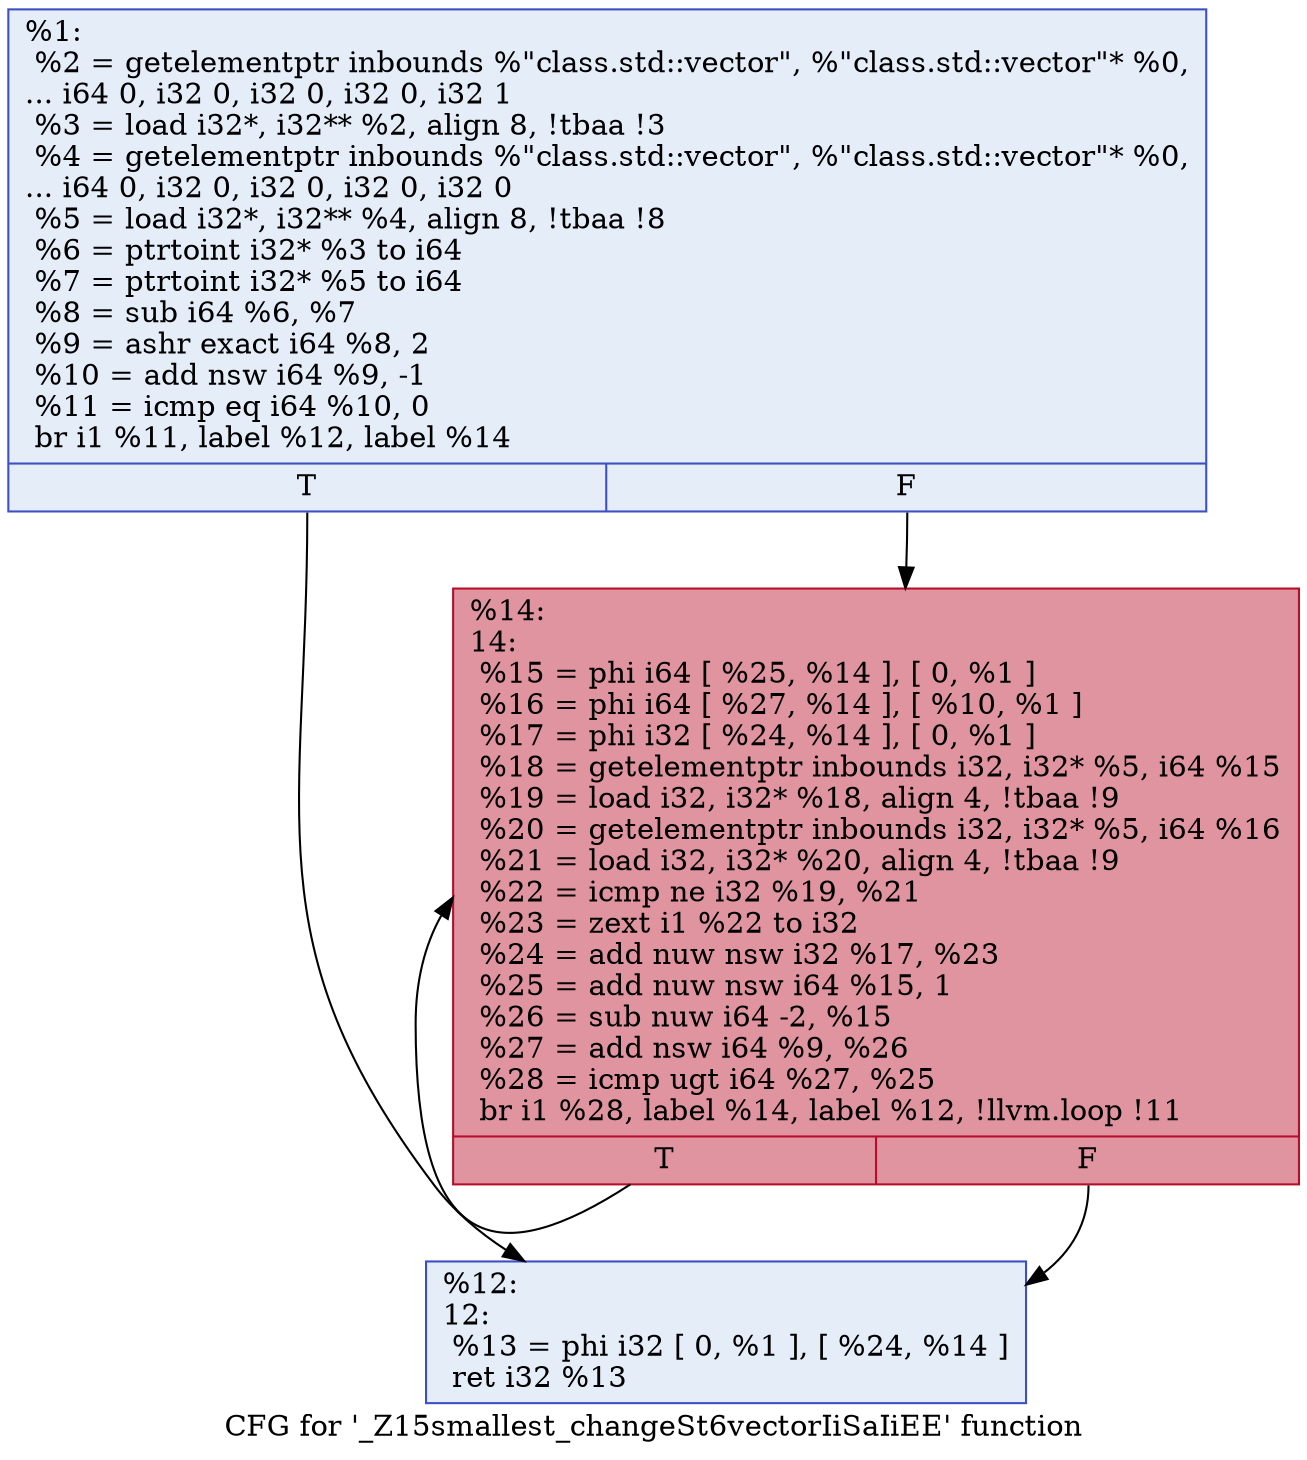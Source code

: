 digraph "CFG for '_Z15smallest_changeSt6vectorIiSaIiEE' function" {
	label="CFG for '_Z15smallest_changeSt6vectorIiSaIiEE' function";

	Node0x559cd3b3edf0 [shape=record,color="#3d50c3ff", style=filled, fillcolor="#c5d6f270",label="{%1:\l  %2 = getelementptr inbounds %\"class.std::vector\", %\"class.std::vector\"* %0,\l... i64 0, i32 0, i32 0, i32 0, i32 1\l  %3 = load i32*, i32** %2, align 8, !tbaa !3\l  %4 = getelementptr inbounds %\"class.std::vector\", %\"class.std::vector\"* %0,\l... i64 0, i32 0, i32 0, i32 0, i32 0\l  %5 = load i32*, i32** %4, align 8, !tbaa !8\l  %6 = ptrtoint i32* %3 to i64\l  %7 = ptrtoint i32* %5 to i64\l  %8 = sub i64 %6, %7\l  %9 = ashr exact i64 %8, 2\l  %10 = add nsw i64 %9, -1\l  %11 = icmp eq i64 %10, 0\l  br i1 %11, label %12, label %14\l|{<s0>T|<s1>F}}"];
	Node0x559cd3b3edf0:s0 -> Node0x559cd3b402a0;
	Node0x559cd3b3edf0:s1 -> Node0x559cd3b40880;
	Node0x559cd3b402a0 [shape=record,color="#3d50c3ff", style=filled, fillcolor="#c5d6f270",label="{%12:\l12:                                               \l  %13 = phi i32 [ 0, %1 ], [ %24, %14 ]\l  ret i32 %13\l}"];
	Node0x559cd3b40880 [shape=record,color="#b70d28ff", style=filled, fillcolor="#b70d2870",label="{%14:\l14:                                               \l  %15 = phi i64 [ %25, %14 ], [ 0, %1 ]\l  %16 = phi i64 [ %27, %14 ], [ %10, %1 ]\l  %17 = phi i32 [ %24, %14 ], [ 0, %1 ]\l  %18 = getelementptr inbounds i32, i32* %5, i64 %15\l  %19 = load i32, i32* %18, align 4, !tbaa !9\l  %20 = getelementptr inbounds i32, i32* %5, i64 %16\l  %21 = load i32, i32* %20, align 4, !tbaa !9\l  %22 = icmp ne i32 %19, %21\l  %23 = zext i1 %22 to i32\l  %24 = add nuw nsw i32 %17, %23\l  %25 = add nuw nsw i64 %15, 1\l  %26 = sub nuw i64 -2, %15\l  %27 = add nsw i64 %9, %26\l  %28 = icmp ugt i64 %27, %25\l  br i1 %28, label %14, label %12, !llvm.loop !11\l|{<s0>T|<s1>F}}"];
	Node0x559cd3b40880:s0 -> Node0x559cd3b40880;
	Node0x559cd3b40880:s1 -> Node0x559cd3b402a0;
}
